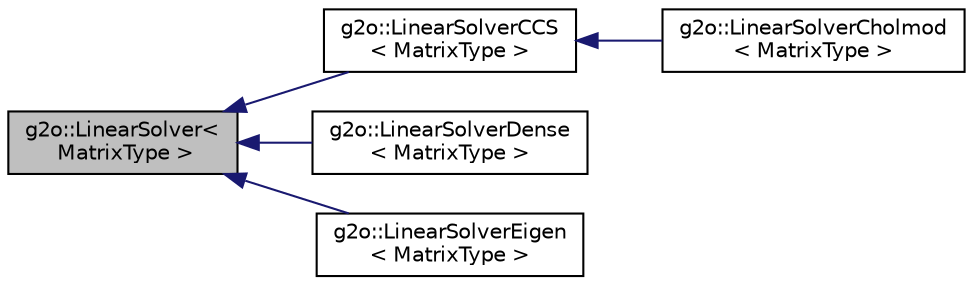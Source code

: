 digraph "g2o::LinearSolver&lt; MatrixType &gt;"
{
  edge [fontname="Helvetica",fontsize="10",labelfontname="Helvetica",labelfontsize="10"];
  node [fontname="Helvetica",fontsize="10",shape=record];
  rankdir="LR";
  Node1 [label="g2o::LinearSolver\<\l MatrixType \>",height=0.2,width=0.4,color="black", fillcolor="grey75", style="filled", fontcolor="black"];
  Node1 -> Node2 [dir="back",color="midnightblue",fontsize="10",style="solid"];
  Node2 [label="g2o::LinearSolverCCS\l\< MatrixType \>",height=0.2,width=0.4,color="black", fillcolor="white", style="filled",URL="$classg2o_1_1LinearSolverCCS.html",tooltip="Solver with faster iterating structure for the linear matrix. "];
  Node2 -> Node3 [dir="back",color="midnightblue",fontsize="10",style="solid"];
  Node3 [label="g2o::LinearSolverCholmod\l\< MatrixType \>",height=0.2,width=0.4,color="black", fillcolor="white", style="filled",URL="$classg2o_1_1LinearSolverCholmod.html",tooltip="basic solver for Ax = b which has to reimplemented for different linear algebra libraries ..."];
  Node1 -> Node4 [dir="back",color="midnightblue",fontsize="10",style="solid"];
  Node4 [label="g2o::LinearSolverDense\l\< MatrixType \>",height=0.2,width=0.4,color="black", fillcolor="white", style="filled",URL="$classg2o_1_1LinearSolverDense.html",tooltip="linear solver using dense cholesky decomposition "];
  Node1 -> Node5 [dir="back",color="midnightblue",fontsize="10",style="solid"];
  Node5 [label="g2o::LinearSolverEigen\l\< MatrixType \>",height=0.2,width=0.4,color="black", fillcolor="white", style="filled",URL="$classg2o_1_1LinearSolverEigen.html",tooltip="linear solver which uses the sparse Cholesky solver from Eigen "];
}
